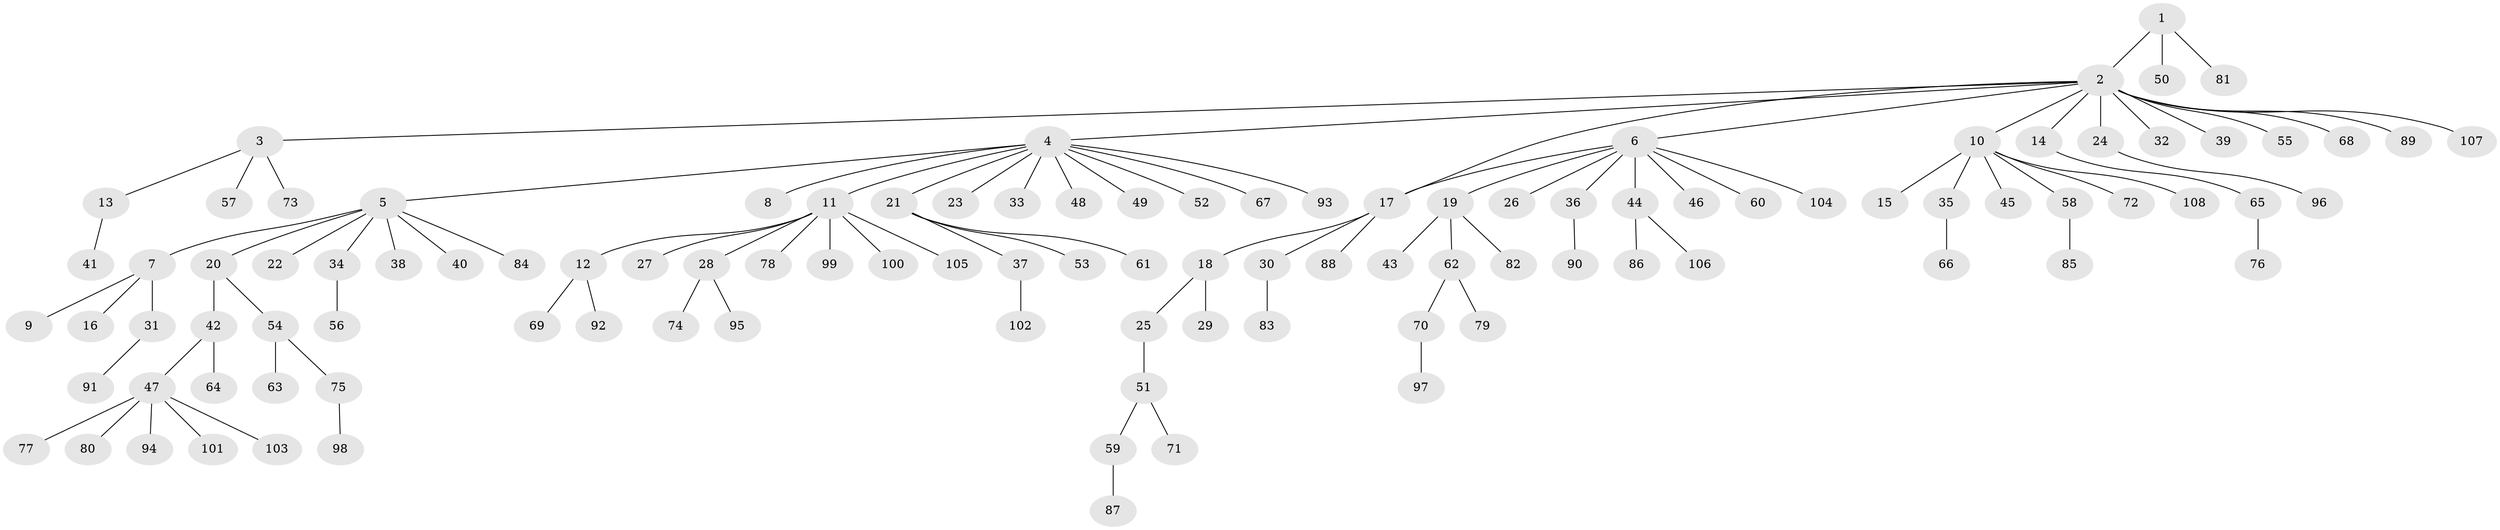 // Generated by graph-tools (version 1.1) at 2025/47/03/09/25 04:47:11]
// undirected, 108 vertices, 108 edges
graph export_dot {
graph [start="1"]
  node [color=gray90,style=filled];
  1;
  2;
  3;
  4;
  5;
  6;
  7;
  8;
  9;
  10;
  11;
  12;
  13;
  14;
  15;
  16;
  17;
  18;
  19;
  20;
  21;
  22;
  23;
  24;
  25;
  26;
  27;
  28;
  29;
  30;
  31;
  32;
  33;
  34;
  35;
  36;
  37;
  38;
  39;
  40;
  41;
  42;
  43;
  44;
  45;
  46;
  47;
  48;
  49;
  50;
  51;
  52;
  53;
  54;
  55;
  56;
  57;
  58;
  59;
  60;
  61;
  62;
  63;
  64;
  65;
  66;
  67;
  68;
  69;
  70;
  71;
  72;
  73;
  74;
  75;
  76;
  77;
  78;
  79;
  80;
  81;
  82;
  83;
  84;
  85;
  86;
  87;
  88;
  89;
  90;
  91;
  92;
  93;
  94;
  95;
  96;
  97;
  98;
  99;
  100;
  101;
  102;
  103;
  104;
  105;
  106;
  107;
  108;
  1 -- 2;
  1 -- 50;
  1 -- 81;
  2 -- 3;
  2 -- 4;
  2 -- 6;
  2 -- 10;
  2 -- 14;
  2 -- 17;
  2 -- 24;
  2 -- 32;
  2 -- 39;
  2 -- 55;
  2 -- 68;
  2 -- 89;
  2 -- 107;
  3 -- 13;
  3 -- 57;
  3 -- 73;
  4 -- 5;
  4 -- 8;
  4 -- 11;
  4 -- 21;
  4 -- 23;
  4 -- 33;
  4 -- 48;
  4 -- 49;
  4 -- 52;
  4 -- 67;
  4 -- 93;
  5 -- 7;
  5 -- 20;
  5 -- 22;
  5 -- 34;
  5 -- 38;
  5 -- 40;
  5 -- 84;
  6 -- 17;
  6 -- 19;
  6 -- 26;
  6 -- 36;
  6 -- 44;
  6 -- 46;
  6 -- 60;
  6 -- 104;
  7 -- 9;
  7 -- 16;
  7 -- 31;
  10 -- 15;
  10 -- 35;
  10 -- 45;
  10 -- 58;
  10 -- 72;
  10 -- 108;
  11 -- 12;
  11 -- 27;
  11 -- 28;
  11 -- 78;
  11 -- 99;
  11 -- 100;
  11 -- 105;
  12 -- 69;
  12 -- 92;
  13 -- 41;
  14 -- 65;
  17 -- 18;
  17 -- 30;
  17 -- 88;
  18 -- 25;
  18 -- 29;
  19 -- 43;
  19 -- 62;
  19 -- 82;
  20 -- 42;
  20 -- 54;
  21 -- 37;
  21 -- 53;
  21 -- 61;
  24 -- 96;
  25 -- 51;
  28 -- 74;
  28 -- 95;
  30 -- 83;
  31 -- 91;
  34 -- 56;
  35 -- 66;
  36 -- 90;
  37 -- 102;
  42 -- 47;
  42 -- 64;
  44 -- 86;
  44 -- 106;
  47 -- 77;
  47 -- 80;
  47 -- 94;
  47 -- 101;
  47 -- 103;
  51 -- 59;
  51 -- 71;
  54 -- 63;
  54 -- 75;
  58 -- 85;
  59 -- 87;
  62 -- 70;
  62 -- 79;
  65 -- 76;
  70 -- 97;
  75 -- 98;
}
